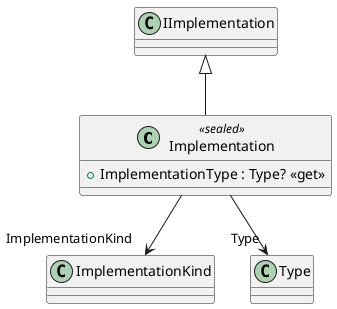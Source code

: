 @startuml
class Implementation <<sealed>> {
    + ImplementationType : Type? <<get>>
}
IImplementation <|-- Implementation
Implementation --> "ImplementationKind" ImplementationKind
Implementation --> "Type" Type
@enduml
